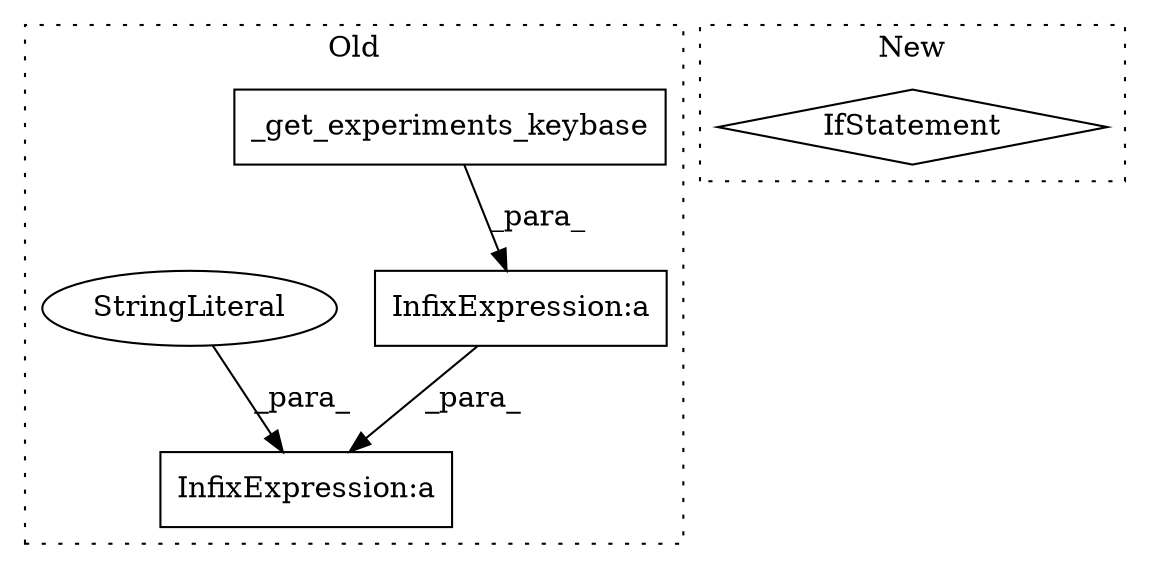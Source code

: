digraph G {
subgraph cluster0 {
1 [label="_get_experiments_keybase" a="32" s="13122" l="26" shape="box"];
3 [label="InfixExpression:a" a="27" s="13148" l="3" shape="box"];
4 [label="InfixExpression:a" a="27" s="13166" l="3" shape="box"];
5 [label="StringLiteral" a="45" s="13169" l="15" shape="ellipse"];
label = "Old";
style="dotted";
}
subgraph cluster1 {
2 [label="IfStatement" a="25" s="16829,16841" l="4,2" shape="diamond"];
label = "New";
style="dotted";
}
1 -> 3 [label="_para_"];
3 -> 4 [label="_para_"];
5 -> 4 [label="_para_"];
}